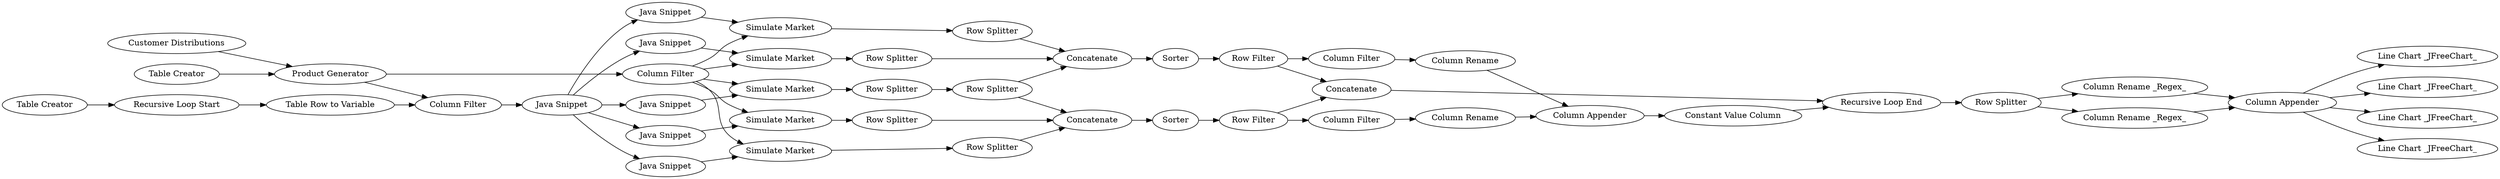 digraph {
	"2743323060607175456_30" [label=Sorter]
	"2743323060607175456_43" [label="Column Rename _Regex_"]
	"2743323060607175456_33" [label="Column Filter"]
	"2743323060607175456_9" [label="Java Snippet"]
	"2743323060607175456_11" [label="Java Snippet"]
	"2743323060607175456_4" [label="Product Generator"]
	"2743323060607175456_21" [label="Row Splitter"]
	"2743323060607175456_17" [label="Simulate Market"]
	"2743323060607175456_20" [label="Simulate Market"]
	"2743323060607175456_32" [label="Row Filter"]
	"2743323060607175456_53" [label="Table Row to Variable"]
	"2743323060607175456_36" [label="Column Rename"]
	"2743323060607175456_2" [label="Table Creator"]
	"2743323060607175456_45" [label="Line Chart _JFreeChart_"]
	"2743323060607175456_52" [label=Concatenate]
	"2743323060607175456_24" [label="Row Splitter"]
	"2743323060607175456_7" [label="Recursive Loop Start"]
	"2743323060607175456_35" [label="Column Rename"]
	"2743323060607175456_49" [label="Column Appender"]
	"2743323060607175456_48" [label="Line Chart _JFreeChart_"]
	"2743323060607175456_13" [label="Java Snippet"]
	"2743323060607175456_15" [label="Column Filter"]
	"2743323060607175456_5" [label="Column Filter"]
	"2743323060607175456_12" [label="Java Snippet"]
	"2743323060607175456_14" [label="Java Snippet"]
	"2743323060607175456_22" [label="Row Splitter"]
	"2743323060607175456_26" [label="Row Splitter"]
	"2743323060607175456_23" [label="Row Splitter"]
	"2743323060607175456_46" [label="Line Chart _JFreeChart_"]
	"2743323060607175456_18" [label="Simulate Market"]
	"2743323060607175456_25" [label="Row Splitter"]
	"2743323060607175456_31" [label="Row Filter"]
	"2743323060607175456_6" [label="Table Creator"]
	"2743323060607175456_51" [label=Concatenate]
	"2743323060607175456_41" [label="Row Splitter"]
	"2743323060607175456_42" [label="Column Rename _Regex_"]
	"2743323060607175456_40" [label=Concatenate]
	"2743323060607175456_34" [label="Column Filter"]
	"2743323060607175456_38" [label="Constant Value Column"]
	"2743323060607175456_39" [label="Recursive Loop End"]
	"2743323060607175456_47" [label="Line Chart _JFreeChart_"]
	"2743323060607175456_29" [label=Sorter]
	"2743323060607175456_50" [label="Column Appender"]
	"2743323060607175456_16" [label="Simulate Market"]
	"2743323060607175456_10" [label="Java Snippet"]
	"2743323060607175456_3" [label="Customer Distributions"]
	"2743323060607175456_19" [label="Simulate Market"]
	"2743323060607175456_35" -> "2743323060607175456_50"
	"2743323060607175456_26" -> "2743323060607175456_51"
	"2743323060607175456_26" -> "2743323060607175456_52"
	"2743323060607175456_25" -> "2743323060607175456_52"
	"2743323060607175456_15" -> "2743323060607175456_19"
	"2743323060607175456_14" -> "2743323060607175456_19"
	"2743323060607175456_9" -> "2743323060607175456_10"
	"2743323060607175456_12" -> "2743323060607175456_17"
	"2743323060607175456_51" -> "2743323060607175456_29"
	"2743323060607175456_32" -> "2743323060607175456_40"
	"2743323060607175456_9" -> "2743323060607175456_13"
	"2743323060607175456_7" -> "2743323060607175456_53"
	"2743323060607175456_50" -> "2743323060607175456_38"
	"2743323060607175456_29" -> "2743323060607175456_31"
	"2743323060607175456_2" -> "2743323060607175456_4"
	"2743323060607175456_11" -> "2743323060607175456_16"
	"2743323060607175456_31" -> "2743323060607175456_40"
	"2743323060607175456_4" -> "2743323060607175456_15"
	"2743323060607175456_40" -> "2743323060607175456_39"
	"2743323060607175456_20" -> "2743323060607175456_25"
	"2743323060607175456_10" -> "2743323060607175456_18"
	"2743323060607175456_49" -> "2743323060607175456_47"
	"2743323060607175456_41" -> "2743323060607175456_43"
	"2743323060607175456_9" -> "2743323060607175456_12"
	"2743323060607175456_18" -> "2743323060607175456_23"
	"2743323060607175456_9" -> "2743323060607175456_11"
	"2743323060607175456_9" -> "2743323060607175456_14"
	"2743323060607175456_22" -> "2743323060607175456_51"
	"2743323060607175456_38" -> "2743323060607175456_39"
	"2743323060607175456_53" -> "2743323060607175456_5"
	"2743323060607175456_52" -> "2743323060607175456_30"
	"2743323060607175456_39" -> "2743323060607175456_41"
	"2743323060607175456_31" -> "2743323060607175456_33"
	"2743323060607175456_41" -> "2743323060607175456_42"
	"2743323060607175456_49" -> "2743323060607175456_48"
	"2743323060607175456_30" -> "2743323060607175456_32"
	"2743323060607175456_15" -> "2743323060607175456_17"
	"2743323060607175456_21" -> "2743323060607175456_51"
	"2743323060607175456_32" -> "2743323060607175456_34"
	"2743323060607175456_3" -> "2743323060607175456_4"
	"2743323060607175456_4" -> "2743323060607175456_5"
	"2743323060607175456_36" -> "2743323060607175456_50"
	"2743323060607175456_16" -> "2743323060607175456_21"
	"2743323060607175456_34" -> "2743323060607175456_36"
	"2743323060607175456_19" -> "2743323060607175456_24"
	"2743323060607175456_15" -> "2743323060607175456_16"
	"2743323060607175456_17" -> "2743323060607175456_22"
	"2743323060607175456_5" -> "2743323060607175456_9"
	"2743323060607175456_42" -> "2743323060607175456_49"
	"2743323060607175456_49" -> "2743323060607175456_46"
	"2743323060607175456_6" -> "2743323060607175456_7"
	"2743323060607175456_43" -> "2743323060607175456_49"
	"2743323060607175456_15" -> "2743323060607175456_20"
	"2743323060607175456_15" -> "2743323060607175456_18"
	"2743323060607175456_24" -> "2743323060607175456_52"
	"2743323060607175456_13" -> "2743323060607175456_20"
	"2743323060607175456_49" -> "2743323060607175456_45"
	"2743323060607175456_23" -> "2743323060607175456_26"
	"2743323060607175456_33" -> "2743323060607175456_35"
	rankdir=LR
}
